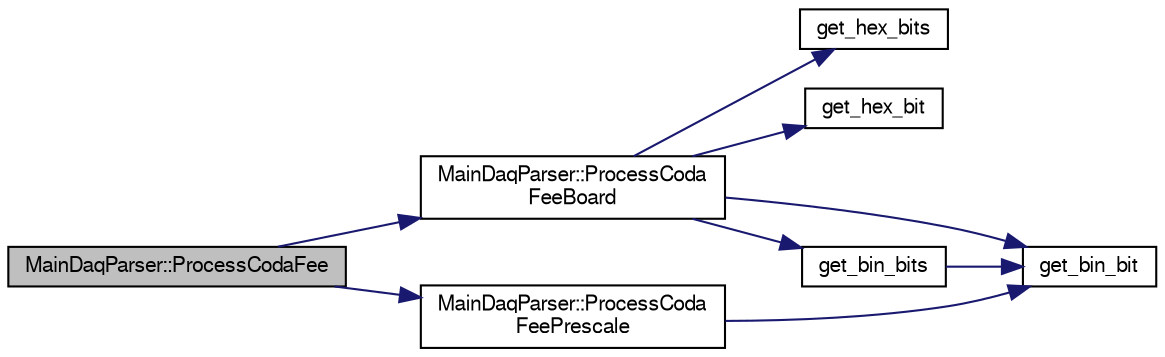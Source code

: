 digraph "MainDaqParser::ProcessCodaFee"
{
  bgcolor="transparent";
  edge [fontname="FreeSans",fontsize="10",labelfontname="FreeSans",labelfontsize="10"];
  node [fontname="FreeSans",fontsize="10",shape=record];
  rankdir="LR";
  Node1 [label="MainDaqParser::ProcessCodaFee",height=0.2,width=0.4,color="black", fillcolor="grey75", style="filled" fontcolor="black"];
  Node1 -> Node2 [color="midnightblue",fontsize="10",style="solid",fontname="FreeSans"];
  Node2 [label="MainDaqParser::ProcessCoda\lFeeBoard",height=0.2,width=0.4,color="black",URL="$df/dcd/classMainDaqParser.html#afe40403510be8b6143bd41c06e26d003"];
  Node2 -> Node3 [color="midnightblue",fontsize="10",style="solid",fontname="FreeSans"];
  Node3 [label="get_hex_bits",height=0.2,width=0.4,color="black",URL="$d8/d78/CodaInputManager_8cc.html#a64e9930ff828b30da3572a5ff66a4115"];
  Node2 -> Node4 [color="midnightblue",fontsize="10",style="solid",fontname="FreeSans"];
  Node4 [label="get_hex_bit",height=0.2,width=0.4,color="black",URL="$d8/d78/CodaInputManager_8cc.html#a0e85f068e5aa83a6560177518a93e565"];
  Node2 -> Node5 [color="midnightblue",fontsize="10",style="solid",fontname="FreeSans"];
  Node5 [label="get_bin_bit",height=0.2,width=0.4,color="black",URL="$d8/d78/CodaInputManager_8cc.html#a139982a90f3148f2bb4caf569be8f21b"];
  Node2 -> Node6 [color="midnightblue",fontsize="10",style="solid",fontname="FreeSans"];
  Node6 [label="get_bin_bits",height=0.2,width=0.4,color="black",URL="$d8/d78/CodaInputManager_8cc.html#ae4ab40fbb136f8c139525ec7d9c87cf5"];
  Node6 -> Node5 [color="midnightblue",fontsize="10",style="solid",fontname="FreeSans"];
  Node1 -> Node7 [color="midnightblue",fontsize="10",style="solid",fontname="FreeSans"];
  Node7 [label="MainDaqParser::ProcessCoda\lFeePrescale",height=0.2,width=0.4,color="black",URL="$df/dcd/classMainDaqParser.html#a736ad870a1fdbf78f9023ef8f0494cfc"];
  Node7 -> Node5 [color="midnightblue",fontsize="10",style="solid",fontname="FreeSans"];
}
